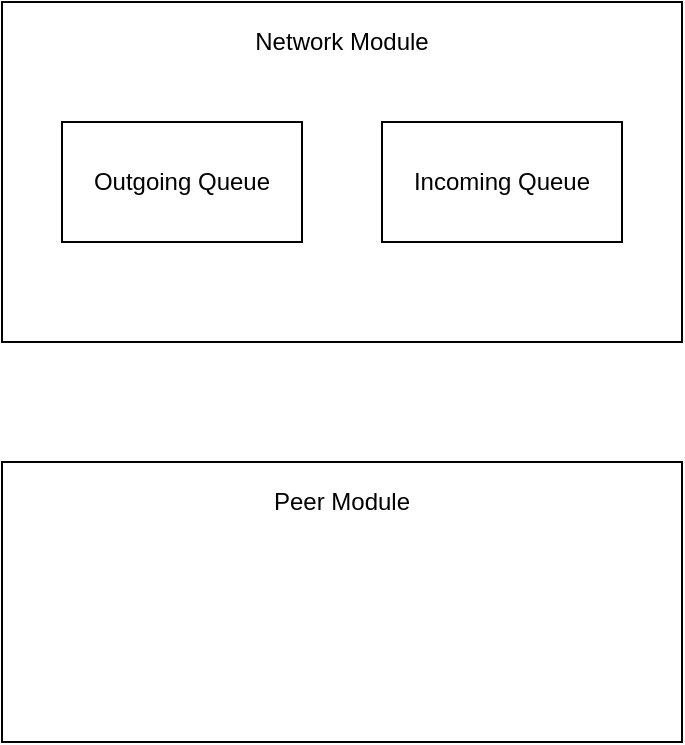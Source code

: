 <mxfile version="15.3.7" type="github" pages="2">
  <diagram id="PdFycrB_7tTO06IGKe78" name="Page-1">
    <mxGraphModel dx="1392" dy="768" grid="1" gridSize="10" guides="1" tooltips="1" connect="1" arrows="1" fold="1" page="1" pageScale="1" pageWidth="850" pageHeight="1100" math="0" shadow="0">
      <root>
        <mxCell id="0" />
        <mxCell id="1" parent="0" />
        <mxCell id="V9hSGpoynFK66KpAbuJG-1" value="" style="rounded=0;whiteSpace=wrap;html=1;" parent="1" vertex="1">
          <mxGeometry x="270" y="100" width="340" height="170" as="geometry" />
        </mxCell>
        <mxCell id="V9hSGpoynFK66KpAbuJG-2" value="Network Module" style="text;html=1;strokeColor=none;fillColor=none;align=center;verticalAlign=middle;whiteSpace=wrap;rounded=0;" parent="1" vertex="1">
          <mxGeometry x="360" y="110" width="160" height="20" as="geometry" />
        </mxCell>
        <mxCell id="V9hSGpoynFK66KpAbuJG-3" value="Outgoing Queue" style="rounded=0;whiteSpace=wrap;html=1;" parent="1" vertex="1">
          <mxGeometry x="300" y="160" width="120" height="60" as="geometry" />
        </mxCell>
        <mxCell id="V9hSGpoynFK66KpAbuJG-4" value="Incoming Queue" style="rounded=0;whiteSpace=wrap;html=1;" parent="1" vertex="1">
          <mxGeometry x="460" y="160" width="120" height="60" as="geometry" />
        </mxCell>
        <mxCell id="V9hSGpoynFK66KpAbuJG-5" value="" style="rounded=0;whiteSpace=wrap;html=1;" parent="1" vertex="1">
          <mxGeometry x="270" y="330" width="340" height="140" as="geometry" />
        </mxCell>
        <mxCell id="V9hSGpoynFK66KpAbuJG-6" value="Peer Module" style="text;html=1;strokeColor=none;fillColor=none;align=center;verticalAlign=middle;whiteSpace=wrap;rounded=0;" parent="1" vertex="1">
          <mxGeometry x="360" y="340" width="160" height="20" as="geometry" />
        </mxCell>
      </root>
    </mxGraphModel>
  </diagram>
  <diagram id="UgIn0Fa1hVpHLvJkTgKs" name="Page-2">
    <mxGraphModel dx="1392" dy="768" grid="1" gridSize="10" guides="1" tooltips="1" connect="1" arrows="1" fold="1" page="1" pageScale="1" pageWidth="850" pageHeight="1100" math="0" shadow="0">
      <root>
        <mxCell id="uEv89ou_gmRSRx-auxRe-0" />
        <mxCell id="uEv89ou_gmRSRx-auxRe-1" parent="uEv89ou_gmRSRx-auxRe-0" />
        <mxCell id="uEv89ou_gmRSRx-auxRe-2" value="Network Module&lt;br&gt;(Packet Queue)" style="rounded=0;whiteSpace=wrap;html=1;" vertex="1" parent="uEv89ou_gmRSRx-auxRe-1">
          <mxGeometry x="40" y="240" width="120" height="60" as="geometry" />
        </mxCell>
        <mxCell id="uEv89ou_gmRSRx-auxRe-3" value="Peer Module&lt;br&gt;(Unique to endpoints)" style="rounded=0;whiteSpace=wrap;html=1;" vertex="1" parent="uEv89ou_gmRSRx-auxRe-1">
          <mxGeometry x="40" y="170" width="120" height="60" as="geometry" />
        </mxCell>
        <mxCell id="uEv89ou_gmRSRx-auxRe-4" value="Encryption and Authentication" style="rounded=0;whiteSpace=wrap;html=1;" vertex="1" parent="uEv89ou_gmRSRx-auxRe-1">
          <mxGeometry x="170" y="170" width="120" height="60" as="geometry" />
        </mxCell>
        <mxCell id="uEv89ou_gmRSRx-auxRe-5" value="Payload" style="rounded=0;whiteSpace=wrap;html=1;" vertex="1" parent="uEv89ou_gmRSRx-auxRe-1">
          <mxGeometry x="40" y="100" width="120" height="60" as="geometry" />
        </mxCell>
        <mxCell id="uEv89ou_gmRSRx-auxRe-6" value="Layers" style="text;html=1;strokeColor=none;fillColor=none;align=left;verticalAlign=middle;whiteSpace=wrap;rounded=0;fontStyle=1;fontSize=22;" vertex="1" parent="uEv89ou_gmRSRx-auxRe-1">
          <mxGeometry x="40" y="70" width="190" height="20" as="geometry" />
        </mxCell>
        <mxCell id="uEv89ou_gmRSRx-auxRe-7" value="UDP/IP" style="rounded=0;whiteSpace=wrap;html=1;" vertex="1" parent="uEv89ou_gmRSRx-auxRe-1">
          <mxGeometry x="40" y="310" width="120" height="60" as="geometry" />
        </mxCell>
        <mxCell id="on8hNy_nLZvVbBGMOXHb-1" value="Peer Discovery /Introduction" style="rounded=0;whiteSpace=wrap;html=1;" vertex="1" parent="uEv89ou_gmRSRx-auxRe-1">
          <mxGeometry x="170" y="100" width="120" height="60" as="geometry" />
        </mxCell>
      </root>
    </mxGraphModel>
  </diagram>
</mxfile>
